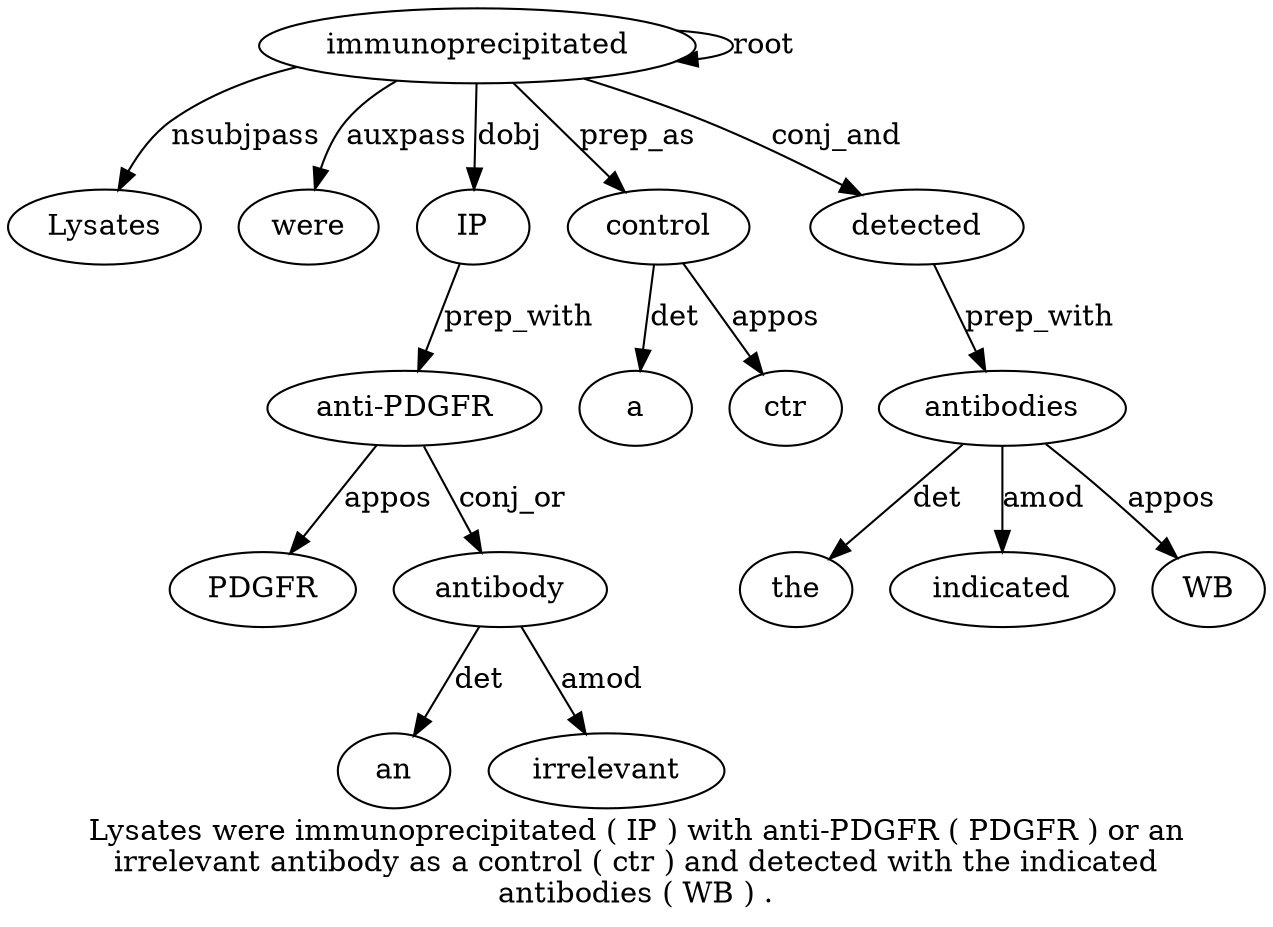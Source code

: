 digraph "Lysates were immunoprecipitated ( IP ) with anti-PDGFR ( PDGFR ) or an irrelevant antibody as a control ( ctr ) and detected with the indicated antibodies ( WB ) ." {
label="Lysates were immunoprecipitated ( IP ) with anti-PDGFR ( PDGFR ) or an
irrelevant antibody as a control ( ctr ) and detected with the indicated
antibodies ( WB ) .";
immunoprecipitated3 [style=filled, fillcolor=white, label=immunoprecipitated];
Lysates1 [style=filled, fillcolor=white, label=Lysates];
immunoprecipitated3 -> Lysates1  [label=nsubjpass];
were2 [style=filled, fillcolor=white, label=were];
immunoprecipitated3 -> were2  [label=auxpass];
immunoprecipitated3 -> immunoprecipitated3  [label=root];
IP5 [style=filled, fillcolor=white, label=IP];
immunoprecipitated3 -> IP5  [label=dobj];
"anti-PDGFR8" [style=filled, fillcolor=white, label="anti-PDGFR"];
IP5 -> "anti-PDGFR8"  [label=prep_with];
PDGFR10 [style=filled, fillcolor=white, label=PDGFR];
"anti-PDGFR8" -> PDGFR10  [label=appos];
antibody15 [style=filled, fillcolor=white, label=antibody];
an13 [style=filled, fillcolor=white, label=an];
antibody15 -> an13  [label=det];
irrelevant14 [style=filled, fillcolor=white, label=irrelevant];
antibody15 -> irrelevant14  [label=amod];
"anti-PDGFR8" -> antibody15  [label=conj_or];
control18 [style=filled, fillcolor=white, label=control];
a17 [style=filled, fillcolor=white, label=a];
control18 -> a17  [label=det];
immunoprecipitated3 -> control18  [label=prep_as];
ctr20 [style=filled, fillcolor=white, label=ctr];
control18 -> ctr20  [label=appos];
detected23 [style=filled, fillcolor=white, label=detected];
immunoprecipitated3 -> detected23  [label=conj_and];
antibodies27 [style=filled, fillcolor=white, label=antibodies];
the25 [style=filled, fillcolor=white, label=the];
antibodies27 -> the25  [label=det];
indicated26 [style=filled, fillcolor=white, label=indicated];
antibodies27 -> indicated26  [label=amod];
detected23 -> antibodies27  [label=prep_with];
WB29 [style=filled, fillcolor=white, label=WB];
antibodies27 -> WB29  [label=appos];
}
